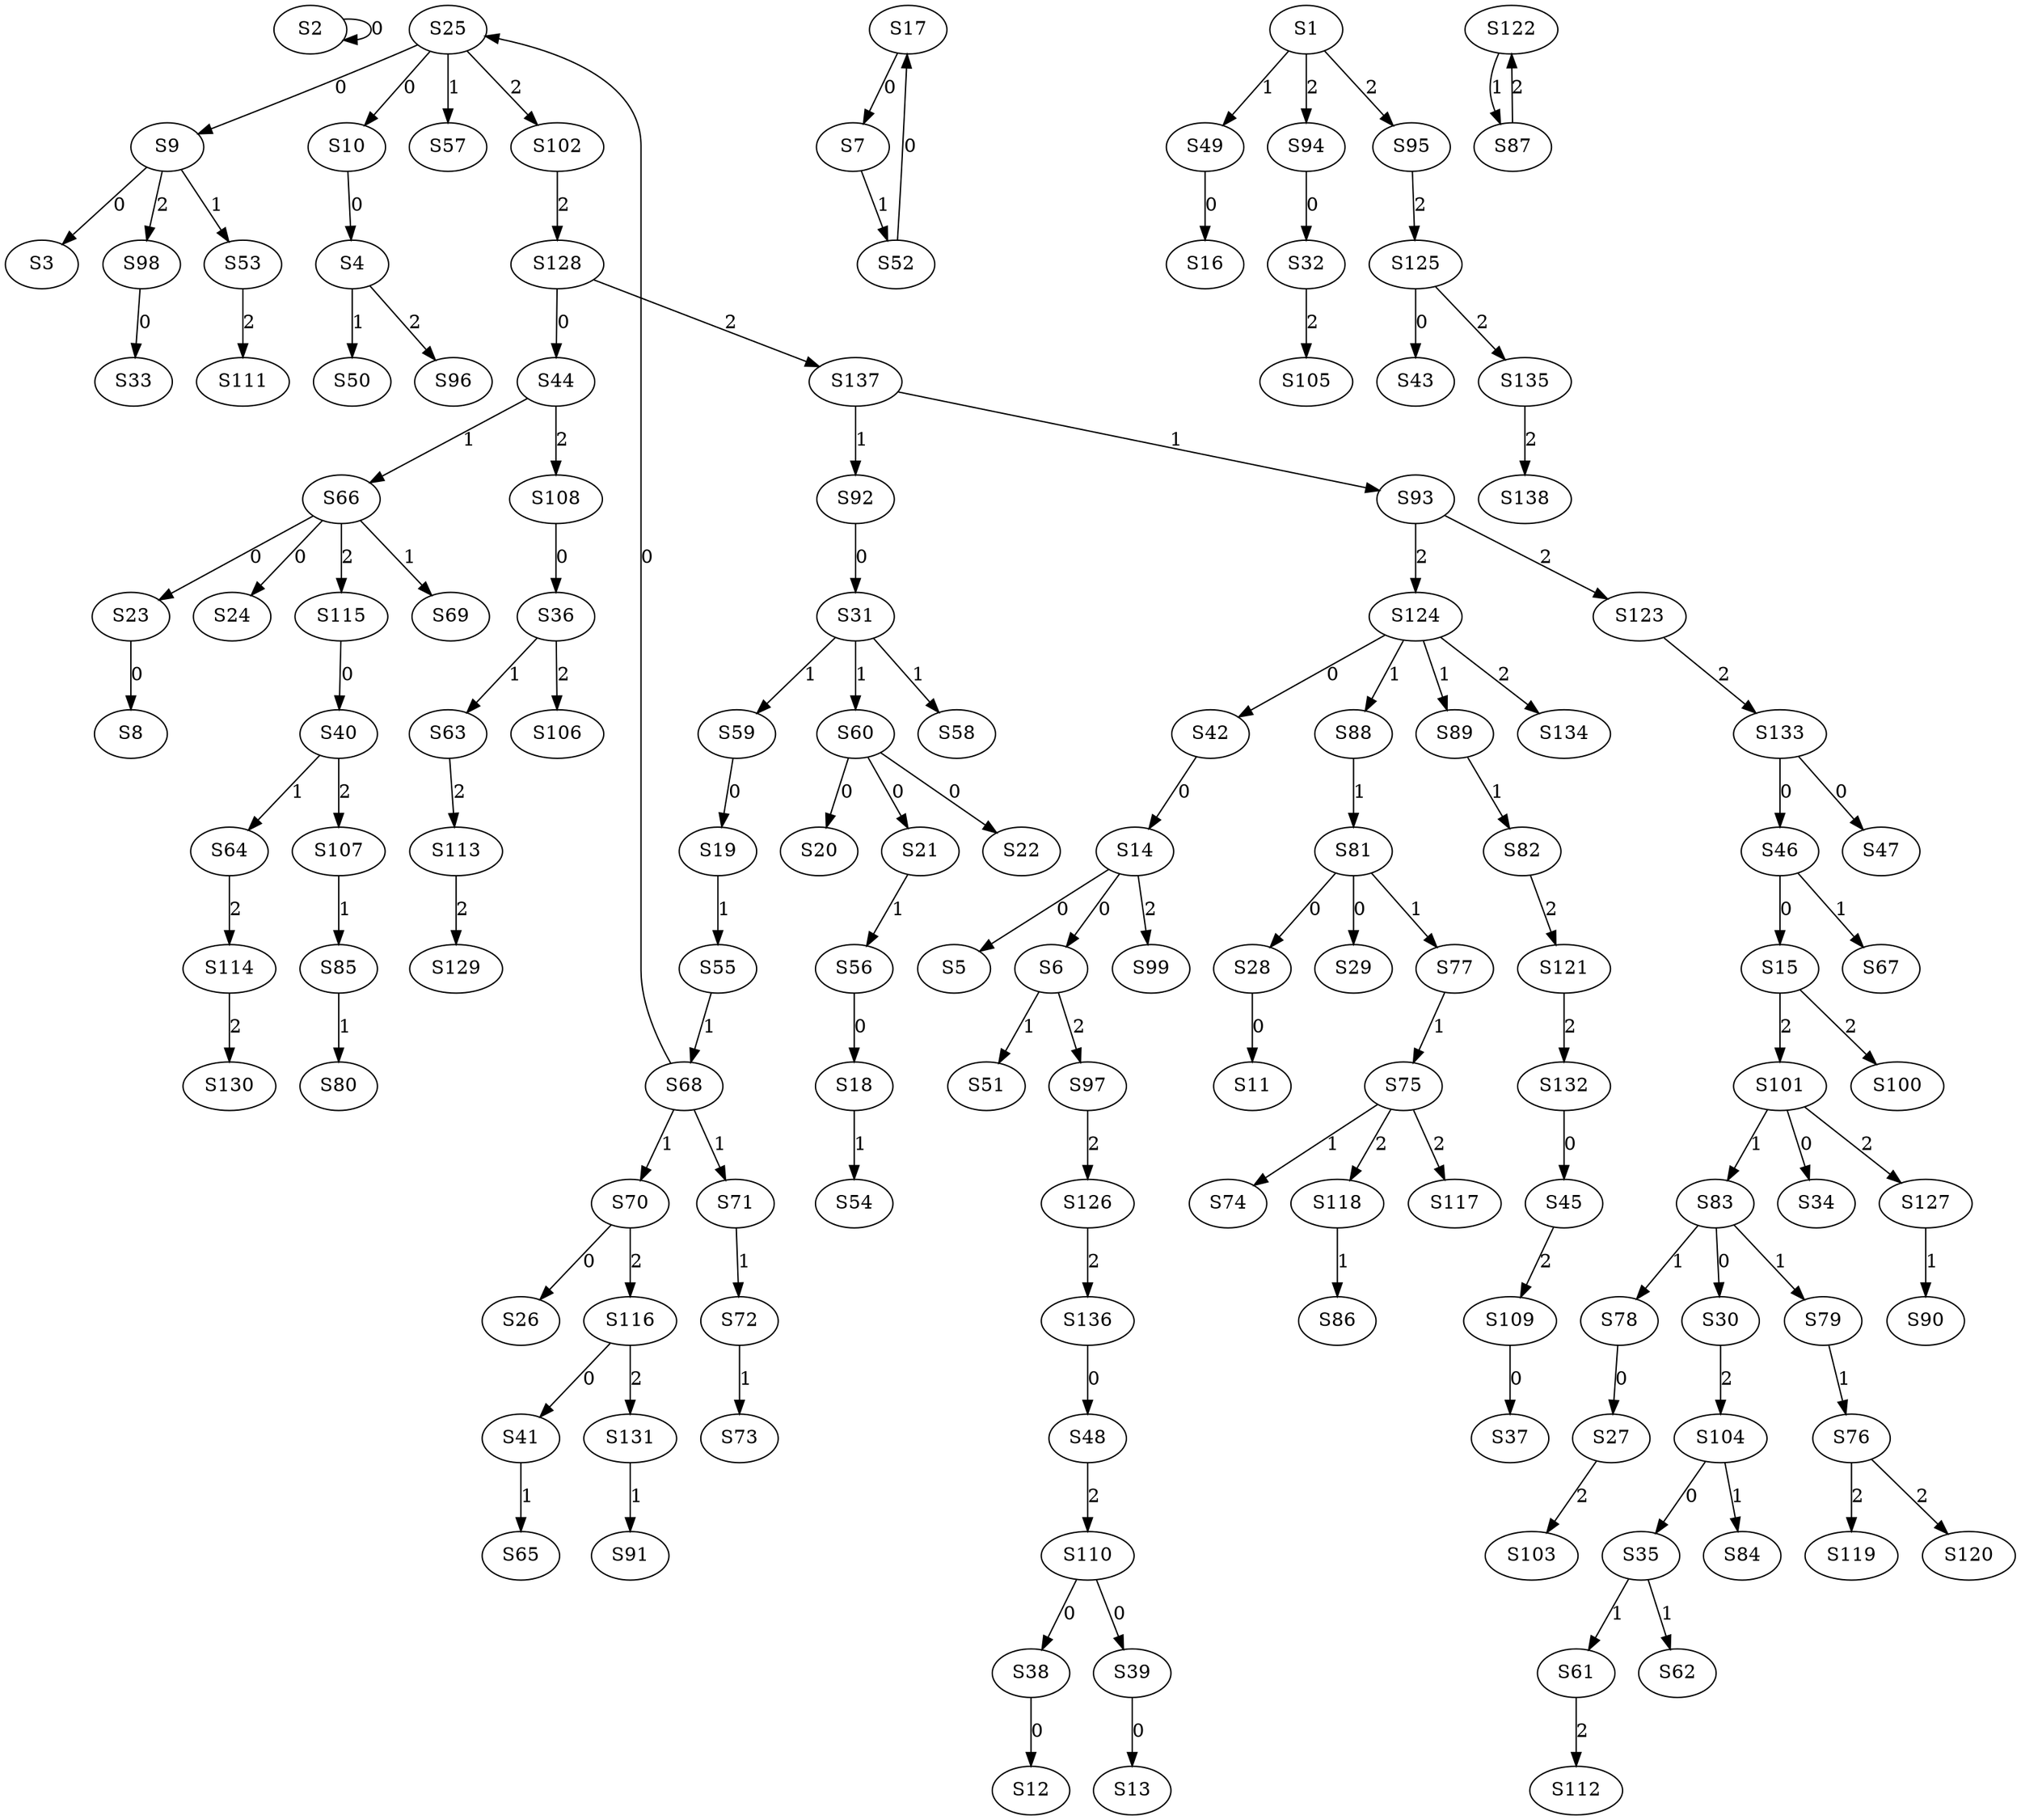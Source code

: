 strict digraph {
	S2 -> S2 [ label = 0 ];
	S9 -> S3 [ label = 0 ];
	S10 -> S4 [ label = 0 ];
	S14 -> S5 [ label = 0 ];
	S14 -> S6 [ label = 0 ];
	S17 -> S7 [ label = 0 ];
	S23 -> S8 [ label = 0 ];
	S25 -> S9 [ label = 0 ];
	S25 -> S10 [ label = 0 ];
	S28 -> S11 [ label = 0 ];
	S38 -> S12 [ label = 0 ];
	S39 -> S13 [ label = 0 ];
	S42 -> S14 [ label = 0 ];
	S46 -> S15 [ label = 0 ];
	S49 -> S16 [ label = 0 ];
	S52 -> S17 [ label = 0 ];
	S56 -> S18 [ label = 0 ];
	S59 -> S19 [ label = 0 ];
	S60 -> S20 [ label = 0 ];
	S60 -> S21 [ label = 0 ];
	S60 -> S22 [ label = 0 ];
	S66 -> S23 [ label = 0 ];
	S66 -> S24 [ label = 0 ];
	S68 -> S25 [ label = 0 ];
	S70 -> S26 [ label = 0 ];
	S78 -> S27 [ label = 0 ];
	S81 -> S28 [ label = 0 ];
	S81 -> S29 [ label = 0 ];
	S83 -> S30 [ label = 0 ];
	S92 -> S31 [ label = 0 ];
	S94 -> S32 [ label = 0 ];
	S98 -> S33 [ label = 0 ];
	S101 -> S34 [ label = 0 ];
	S104 -> S35 [ label = 0 ];
	S108 -> S36 [ label = 0 ];
	S109 -> S37 [ label = 0 ];
	S110 -> S38 [ label = 0 ];
	S110 -> S39 [ label = 0 ];
	S115 -> S40 [ label = 0 ];
	S116 -> S41 [ label = 0 ];
	S124 -> S42 [ label = 0 ];
	S125 -> S43 [ label = 0 ];
	S128 -> S44 [ label = 0 ];
	S132 -> S45 [ label = 0 ];
	S133 -> S46 [ label = 0 ];
	S133 -> S47 [ label = 0 ];
	S136 -> S48 [ label = 0 ];
	S1 -> S49 [ label = 1 ];
	S4 -> S50 [ label = 1 ];
	S6 -> S51 [ label = 1 ];
	S7 -> S52 [ label = 1 ];
	S9 -> S53 [ label = 1 ];
	S18 -> S54 [ label = 1 ];
	S19 -> S55 [ label = 1 ];
	S21 -> S56 [ label = 1 ];
	S25 -> S57 [ label = 1 ];
	S31 -> S58 [ label = 1 ];
	S31 -> S59 [ label = 1 ];
	S31 -> S60 [ label = 1 ];
	S35 -> S61 [ label = 1 ];
	S35 -> S62 [ label = 1 ];
	S36 -> S63 [ label = 1 ];
	S40 -> S64 [ label = 1 ];
	S41 -> S65 [ label = 1 ];
	S44 -> S66 [ label = 1 ];
	S46 -> S67 [ label = 1 ];
	S55 -> S68 [ label = 1 ];
	S66 -> S69 [ label = 1 ];
	S68 -> S70 [ label = 1 ];
	S68 -> S71 [ label = 1 ];
	S71 -> S72 [ label = 1 ];
	S72 -> S73 [ label = 1 ];
	S75 -> S74 [ label = 1 ];
	S77 -> S75 [ label = 1 ];
	S79 -> S76 [ label = 1 ];
	S81 -> S77 [ label = 1 ];
	S83 -> S78 [ label = 1 ];
	S83 -> S79 [ label = 1 ];
	S85 -> S80 [ label = 1 ];
	S88 -> S81 [ label = 1 ];
	S89 -> S82 [ label = 1 ];
	S101 -> S83 [ label = 1 ];
	S104 -> S84 [ label = 1 ];
	S107 -> S85 [ label = 1 ];
	S118 -> S86 [ label = 1 ];
	S122 -> S87 [ label = 1 ];
	S124 -> S88 [ label = 1 ];
	S124 -> S89 [ label = 1 ];
	S127 -> S90 [ label = 1 ];
	S131 -> S91 [ label = 1 ];
	S137 -> S92 [ label = 1 ];
	S137 -> S93 [ label = 1 ];
	S1 -> S94 [ label = 2 ];
	S1 -> S95 [ label = 2 ];
	S4 -> S96 [ label = 2 ];
	S6 -> S97 [ label = 2 ];
	S9 -> S98 [ label = 2 ];
	S14 -> S99 [ label = 2 ];
	S15 -> S100 [ label = 2 ];
	S15 -> S101 [ label = 2 ];
	S25 -> S102 [ label = 2 ];
	S27 -> S103 [ label = 2 ];
	S30 -> S104 [ label = 2 ];
	S32 -> S105 [ label = 2 ];
	S36 -> S106 [ label = 2 ];
	S40 -> S107 [ label = 2 ];
	S44 -> S108 [ label = 2 ];
	S45 -> S109 [ label = 2 ];
	S48 -> S110 [ label = 2 ];
	S53 -> S111 [ label = 2 ];
	S61 -> S112 [ label = 2 ];
	S63 -> S113 [ label = 2 ];
	S64 -> S114 [ label = 2 ];
	S66 -> S115 [ label = 2 ];
	S70 -> S116 [ label = 2 ];
	S75 -> S117 [ label = 2 ];
	S75 -> S118 [ label = 2 ];
	S76 -> S119 [ label = 2 ];
	S76 -> S120 [ label = 2 ];
	S82 -> S121 [ label = 2 ];
	S87 -> S122 [ label = 2 ];
	S93 -> S123 [ label = 2 ];
	S93 -> S124 [ label = 2 ];
	S95 -> S125 [ label = 2 ];
	S97 -> S126 [ label = 2 ];
	S101 -> S127 [ label = 2 ];
	S102 -> S128 [ label = 2 ];
	S113 -> S129 [ label = 2 ];
	S114 -> S130 [ label = 2 ];
	S116 -> S131 [ label = 2 ];
	S121 -> S132 [ label = 2 ];
	S123 -> S133 [ label = 2 ];
	S124 -> S134 [ label = 2 ];
	S125 -> S135 [ label = 2 ];
	S126 -> S136 [ label = 2 ];
	S128 -> S137 [ label = 2 ];
	S135 -> S138 [ label = 2 ];
}